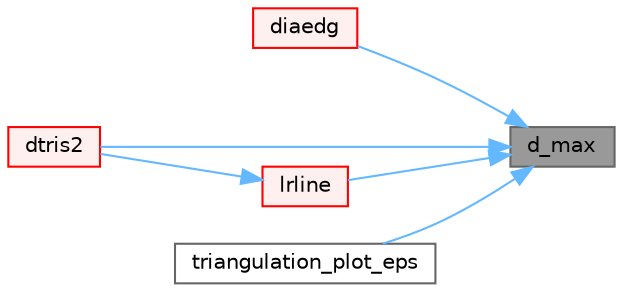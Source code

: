 digraph "d_max"
{
 // LATEX_PDF_SIZE
  bgcolor="transparent";
  edge [fontname=Helvetica,fontsize=10,labelfontname=Helvetica,labelfontsize=10];
  node [fontname=Helvetica,fontsize=10,shape=box,height=0.2,width=0.4];
  rankdir="RL";
  Node1 [id="Node000001",label="d_max",height=0.2,width=0.4,color="gray40", fillcolor="grey60", style="filled", fontcolor="black",tooltip=" "];
  Node1 -> Node2 [id="edge1_Node000001_Node000002",dir="back",color="steelblue1",style="solid",tooltip=" "];
  Node2 [id="Node000002",label="diaedg",height=0.2,width=0.4,color="red", fillcolor="#FFF0F0", style="filled",URL="$geompack_8C.html#ac8cde747098631791b7f8a846034aa1a",tooltip=" "];
  Node1 -> Node4 [id="edge2_Node000001_Node000004",dir="back",color="steelblue1",style="solid",tooltip=" "];
  Node4 [id="Node000004",label="dtris2",height=0.2,width=0.4,color="red", fillcolor="#FFF0F0", style="filled",URL="$geompack_8C.html#a13fa54ae02d52751a5b943d4b39c45bc",tooltip=" "];
  Node1 -> Node6 [id="edge3_Node000001_Node000006",dir="back",color="steelblue1",style="solid",tooltip=" "];
  Node6 [id="Node000006",label="lrline",height=0.2,width=0.4,color="red", fillcolor="#FFF0F0", style="filled",URL="$geompack_8C.html#a11552411107462b23641a61cc03058e2",tooltip=" "];
  Node6 -> Node4 [id="edge4_Node000006_Node000004",dir="back",color="steelblue1",style="solid",tooltip=" "];
  Node1 -> Node8 [id="edge5_Node000001_Node000008",dir="back",color="steelblue1",style="solid",tooltip=" "];
  Node8 [id="Node000008",label="triangulation_plot_eps",height=0.2,width=0.4,color="grey40", fillcolor="white", style="filled",URL="$geompack_8C.html#adf84cbd396d0b48d501bcd8c3dc730a7",tooltip=" "];
}
